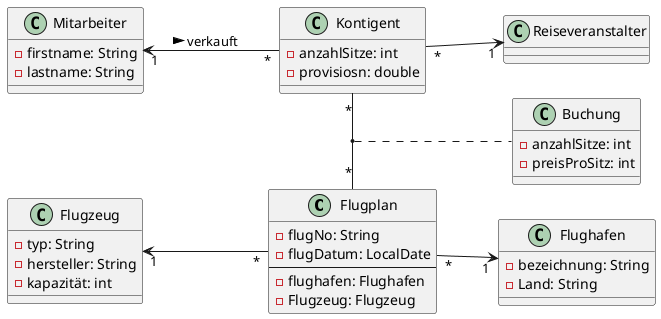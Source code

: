 @startuml
left to right direction

class Flugplan {
    - flugNo: String
    - flugDatum: LocalDate
    ---
    - flughafen: Flughafen
    - Flugzeug: Flugzeug
}

class Flugzeug {
    - typ: String
    - hersteller: String
    - kapazität: int
}

class Flughafen {
    - bezeichnung: String
    - Land: String
}

class Reiseveranstalter {

}

class Kontigent {
    - anzahlSitze: int
    - provisiosn: double
}

class Mitarbeiter {
    - firstname: String
    - lastname: String
}

class Buchung {
    -anzahlSitze: int
    -preisProSitz: int
}

Flugzeug "1" <-- "*" Flugplan
Flugplan "*" --> "1" Flughafen
Kontigent "*" --> "1" Reiseveranstalter
Mitarbeiter "1"<-- "*" Kontigent: verkauft >
Kontigent "*" -left- "*" Flugplan
(Kontigent, Flugplan) .. Buchung


@enduml